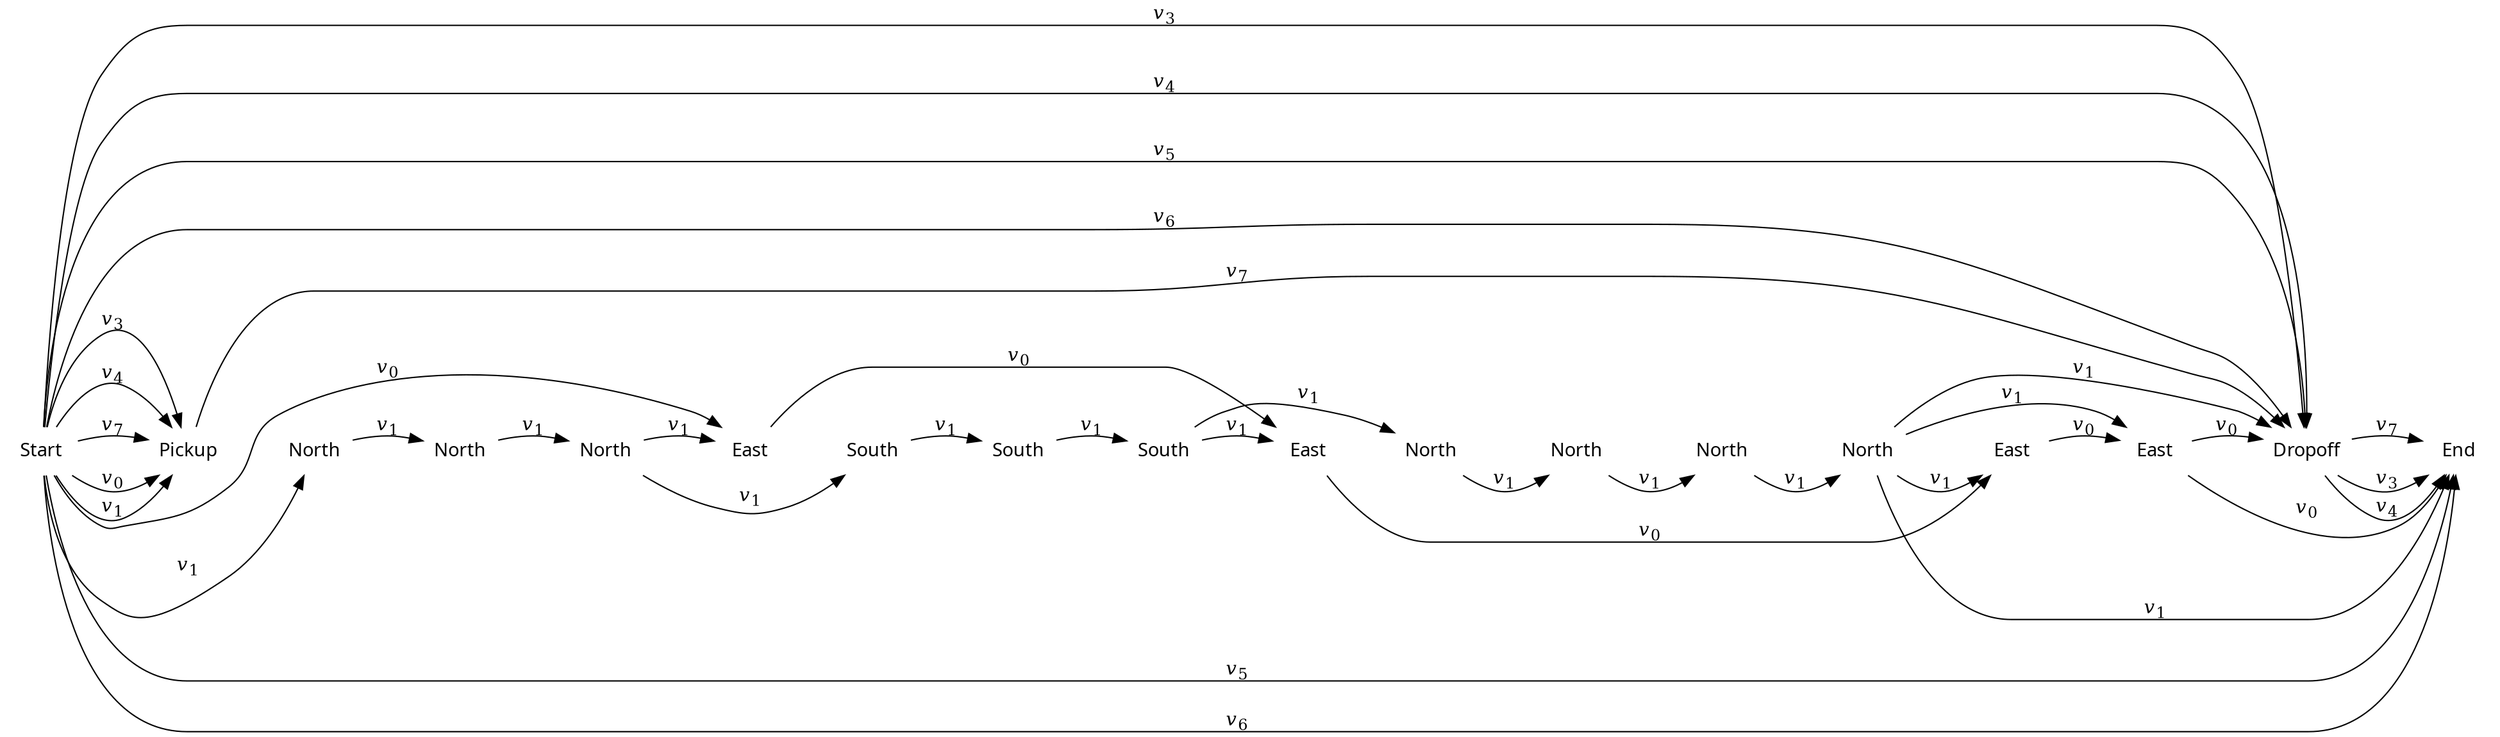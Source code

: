 digraph cat {
rankdir=LR
node [shape=plaintext]
edge [arrowhead=normal]

0 [label="Start",fontname="sans"]
1 [label="Pickup",fontname="sans"]
2 [label="North",fontname="sans"]
3 [label="North",fontname="sans"]
4 [label="North",fontname="sans"]
5 [label="East",fontname="sans"]
6 [label="South",fontname="sans"]
7 [label="South",fontname="sans"]
8 [label="South",fontname="sans"]
9 [label="East",fontname="sans"]
10 [label="North",fontname="sans"]
11 [label="North",fontname="sans"]
12 [label="North",fontname="sans"]
13 [label="North",fontname="sans"]
14 [label="East",fontname="sans"]
15 [label="East",fontname="sans"]
16 [label="Dropoff",fontname="sans"]
17 [label="End",fontname="sans"]

0 -> 1 [label=<<i>v</i><sub>0</sub>>]
0 -> 5 [label=<<i>v</i><sub>0</sub>>]
0 -> 1 [label=<<i>v</i><sub>1</sub>>]
0 -> 2 [label=<<i>v</i><sub>1</sub>>]
0 -> 1 [label=<<i>v</i><sub>3</sub>>]
0 -> 16 [label=<<i>v</i><sub>3</sub>>]
0 -> 1 [label=<<i>v</i><sub>4</sub>>]
0 -> 16 [label=<<i>v</i><sub>4</sub>>]
0 -> 16 [label=<<i>v</i><sub>5</sub>>]
0 -> 17 [label=<<i>v</i><sub>5</sub>>]
0 -> 16 [label=<<i>v</i><sub>6</sub>>]
0 -> 17 [label=<<i>v</i><sub>6</sub>>]
0 -> 1 [label=<<i>v</i><sub>7</sub>>]
1 -> 16 [label=<<i>v</i><sub>7</sub>>]
2 -> 3 [label=<<i>v</i><sub>1</sub>>]
3 -> 4 [label=<<i>v</i><sub>1</sub>>]
4 -> 5 [label=<<i>v</i><sub>1</sub>>]
4 -> 6 [label=<<i>v</i><sub>1</sub>>]
5 -> 9 [label=<<i>v</i><sub>0</sub>>]
6 -> 7 [label=<<i>v</i><sub>1</sub>>]
7 -> 8 [label=<<i>v</i><sub>1</sub>>]
8 -> 9 [label=<<i>v</i><sub>1</sub>>]
8 -> 10 [label=<<i>v</i><sub>1</sub>>]
9 -> 14 [label=<<i>v</i><sub>0</sub>>]
10 -> 11 [label=<<i>v</i><sub>1</sub>>]
11 -> 12 [label=<<i>v</i><sub>1</sub>>]
12 -> 13 [label=<<i>v</i><sub>1</sub>>]
13 -> 14 [label=<<i>v</i><sub>1</sub>>]
13 -> 15 [label=<<i>v</i><sub>1</sub>>]
13 -> 16 [label=<<i>v</i><sub>1</sub>>]
13 -> 17 [label=<<i>v</i><sub>1</sub>>]
14 -> 15 [label=<<i>v</i><sub>0</sub>>]
15 -> 16 [label=<<i>v</i><sub>0</sub>>]
15 -> 17 [label=<<i>v</i><sub>0</sub>>]
16 -> 17 [label=<<i>v</i><sub>3</sub>>]
16 -> 17 [label=<<i>v</i><sub>4</sub>>]
16 -> 17 [label=<<i>v</i><sub>7</sub>>]

# To line up the actions
0 -> 1 [weight=100,style=invis]
1 -> 2 [weight=100,style=invis]
2 -> 3 [weight=100,style=invis]
3 -> 4 [weight=100,style=invis]
4 -> 5 [weight=100,style=invis]
5 -> 6 [weight=100,style=invis]
6 -> 7 [weight=100,style=invis]
7 -> 8 [weight=100,style=invis]
8 -> 9 [weight=100,style=invis]
9 -> 10 [weight=100,style=invis]
10 -> 11 [weight=100,style=invis]
11 -> 12 [weight=100,style=invis]
12 -> 13 [weight=100,style=invis]
13 -> 14 [weight=100,style=invis]
14 -> 15 [weight=100,style=invis]
15 -> 16 [weight=100,style=invis]
16 -> 17 [weight=100,style=invis]
}
